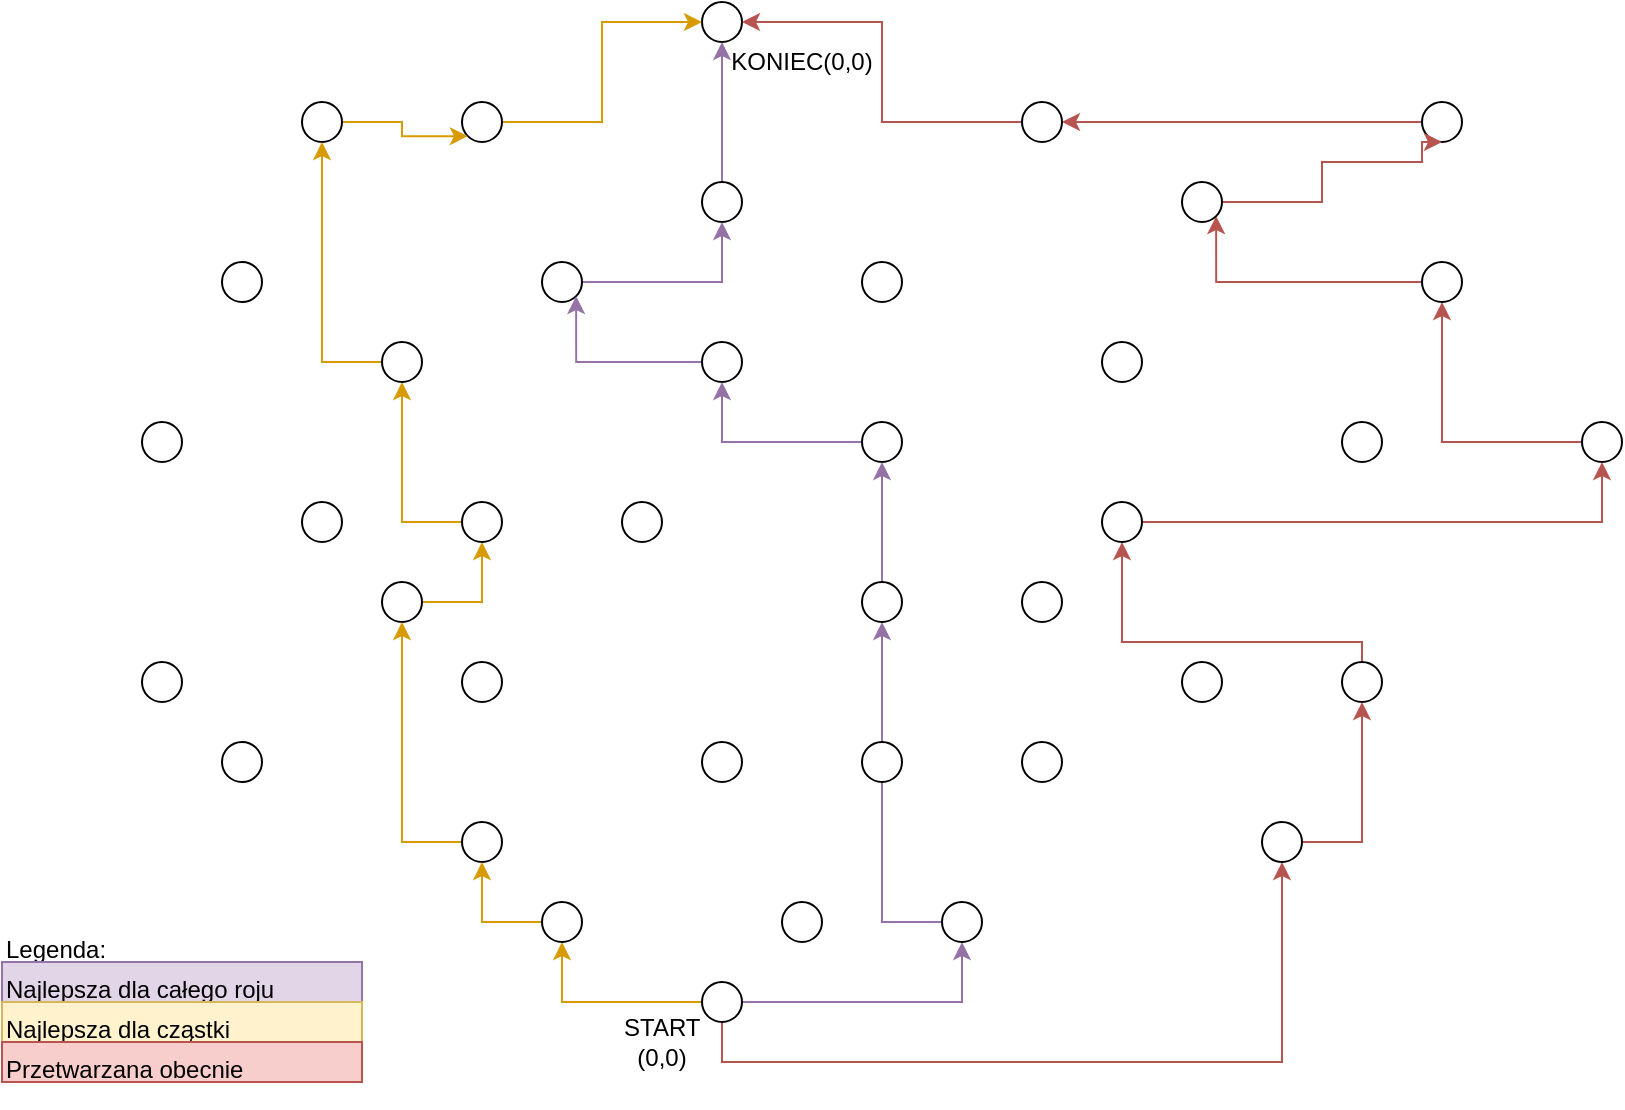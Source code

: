 <mxfile version="12.4.2" type="device" pages="1"><diagram id="Qqohww7ZUEu5HxtRNywZ" name="Page-1"><mxGraphModel dx="964" dy="588" grid="1" gridSize="10" guides="1" tooltips="1" connect="1" arrows="1" fold="1" page="1" pageScale="1" pageWidth="827" pageHeight="1169" math="0" shadow="0"><root><mxCell id="0"/><mxCell id="1" parent="0"/><mxCell id="H_s1Uj9uj9cS5yw5Dwes-51" style="edgeStyle=orthogonalEdgeStyle;rounded=0;orthogonalLoop=1;jettySize=auto;html=1;entryX=0.5;entryY=1;entryDx=0;entryDy=0;fillColor=#e1d5e7;strokeColor=#9673a6;" edge="1" parent="1" source="H_s1Uj9uj9cS5yw5Dwes-1" target="H_s1Uj9uj9cS5yw5Dwes-8"><mxGeometry relative="1" as="geometry"/></mxCell><mxCell id="H_s1Uj9uj9cS5yw5Dwes-59" style="edgeStyle=orthogonalEdgeStyle;rounded=0;orthogonalLoop=1;jettySize=auto;html=1;entryX=0.5;entryY=1;entryDx=0;entryDy=0;fillColor=#ffe6cc;strokeColor=#d79b00;" edge="1" parent="1" source="H_s1Uj9uj9cS5yw5Dwes-1" target="H_s1Uj9uj9cS5yw5Dwes-41"><mxGeometry relative="1" as="geometry"/></mxCell><mxCell id="H_s1Uj9uj9cS5yw5Dwes-67" style="edgeStyle=orthogonalEdgeStyle;rounded=0;orthogonalLoop=1;jettySize=auto;html=1;entryX=0.5;entryY=1;entryDx=0;entryDy=0;fillColor=#f8cecc;strokeColor=#b85450;" edge="1" parent="1" source="H_s1Uj9uj9cS5yw5Dwes-1" target="H_s1Uj9uj9cS5yw5Dwes-24"><mxGeometry relative="1" as="geometry"><Array as="points"><mxPoint x="360" y="550"/><mxPoint x="640" y="550"/></Array></mxGeometry></mxCell><mxCell id="H_s1Uj9uj9cS5yw5Dwes-1" value="" style="ellipse;whiteSpace=wrap;html=1;aspect=fixed;" vertex="1" parent="1"><mxGeometry x="350" y="510" width="20" height="20" as="geometry"/></mxCell><mxCell id="H_s1Uj9uj9cS5yw5Dwes-2" value="" style="ellipse;whiteSpace=wrap;html=1;aspect=fixed;" vertex="1" parent="1"><mxGeometry x="350" y="20" width="20" height="20" as="geometry"/></mxCell><mxCell id="H_s1Uj9uj9cS5yw5Dwes-74" style="edgeStyle=orthogonalEdgeStyle;rounded=0;orthogonalLoop=1;jettySize=auto;html=1;entryX=1;entryY=0.5;entryDx=0;entryDy=0;fillColor=#f8cecc;strokeColor=#b85450;" edge="1" parent="1" source="H_s1Uj9uj9cS5yw5Dwes-5" target="H_s1Uj9uj9cS5yw5Dwes-15"><mxGeometry relative="1" as="geometry"/></mxCell><mxCell id="H_s1Uj9uj9cS5yw5Dwes-5" value="" style="ellipse;whiteSpace=wrap;html=1;aspect=fixed;" vertex="1" parent="1"><mxGeometry x="710" y="70" width="20" height="20" as="geometry"/></mxCell><mxCell id="H_s1Uj9uj9cS5yw5Dwes-6" value="" style="ellipse;whiteSpace=wrap;html=1;aspect=fixed;" vertex="1" parent="1"><mxGeometry x="430" y="150" width="20" height="20" as="geometry"/></mxCell><mxCell id="H_s1Uj9uj9cS5yw5Dwes-62" style="edgeStyle=orthogonalEdgeStyle;rounded=0;orthogonalLoop=1;jettySize=auto;html=1;entryX=0.5;entryY=1;entryDx=0;entryDy=0;fillColor=#ffe6cc;strokeColor=#d79b00;" edge="1" parent="1" source="H_s1Uj9uj9cS5yw5Dwes-7" target="H_s1Uj9uj9cS5yw5Dwes-20"><mxGeometry relative="1" as="geometry"/></mxCell><mxCell id="H_s1Uj9uj9cS5yw5Dwes-7" value="" style="ellipse;whiteSpace=wrap;html=1;aspect=fixed;" vertex="1" parent="1"><mxGeometry x="190" y="310" width="20" height="20" as="geometry"/></mxCell><mxCell id="H_s1Uj9uj9cS5yw5Dwes-52" style="edgeStyle=orthogonalEdgeStyle;rounded=0;orthogonalLoop=1;jettySize=auto;html=1;entryX=0.5;entryY=1;entryDx=0;entryDy=0;fillColor=#e1d5e7;strokeColor=#9673a6;" edge="1" parent="1" source="H_s1Uj9uj9cS5yw5Dwes-8" target="H_s1Uj9uj9cS5yw5Dwes-38"><mxGeometry relative="1" as="geometry"/></mxCell><mxCell id="H_s1Uj9uj9cS5yw5Dwes-8" value="" style="ellipse;whiteSpace=wrap;html=1;aspect=fixed;" vertex="1" parent="1"><mxGeometry x="470" y="470" width="20" height="20" as="geometry"/></mxCell><mxCell id="H_s1Uj9uj9cS5yw5Dwes-9" value="" style="ellipse;whiteSpace=wrap;html=1;aspect=fixed;" vertex="1" parent="1"><mxGeometry x="510" y="310" width="20" height="20" as="geometry"/></mxCell><mxCell id="H_s1Uj9uj9cS5yw5Dwes-10" value="" style="ellipse;whiteSpace=wrap;html=1;aspect=fixed;" vertex="1" parent="1"><mxGeometry x="70" y="350" width="20" height="20" as="geometry"/></mxCell><mxCell id="H_s1Uj9uj9cS5yw5Dwes-71" style="edgeStyle=orthogonalEdgeStyle;rounded=0;orthogonalLoop=1;jettySize=auto;html=1;entryX=0.5;entryY=1;entryDx=0;entryDy=0;fillColor=#f8cecc;strokeColor=#b85450;" edge="1" parent="1" source="H_s1Uj9uj9cS5yw5Dwes-11" target="H_s1Uj9uj9cS5yw5Dwes-17"><mxGeometry relative="1" as="geometry"/></mxCell><mxCell id="H_s1Uj9uj9cS5yw5Dwes-11" value="" style="ellipse;whiteSpace=wrap;html=1;aspect=fixed;" vertex="1" parent="1"><mxGeometry x="790" y="230" width="20" height="20" as="geometry"/></mxCell><mxCell id="H_s1Uj9uj9cS5yw5Dwes-69" style="edgeStyle=orthogonalEdgeStyle;rounded=0;orthogonalLoop=1;jettySize=auto;html=1;entryX=0.5;entryY=1;entryDx=0;entryDy=0;fillColor=#f8cecc;strokeColor=#b85450;" edge="1" parent="1" source="H_s1Uj9uj9cS5yw5Dwes-12" target="H_s1Uj9uj9cS5yw5Dwes-21"><mxGeometry relative="1" as="geometry"><Array as="points"><mxPoint x="680" y="340"/><mxPoint x="560" y="340"/></Array></mxGeometry></mxCell><mxCell id="H_s1Uj9uj9cS5yw5Dwes-12" value="" style="ellipse;whiteSpace=wrap;html=1;aspect=fixed;" vertex="1" parent="1"><mxGeometry x="670" y="350" width="20" height="20" as="geometry"/></mxCell><mxCell id="H_s1Uj9uj9cS5yw5Dwes-66" style="edgeStyle=orthogonalEdgeStyle;rounded=0;orthogonalLoop=1;jettySize=auto;html=1;entryX=0;entryY=0.5;entryDx=0;entryDy=0;fillColor=#ffe6cc;strokeColor=#d79b00;" edge="1" parent="1" source="H_s1Uj9uj9cS5yw5Dwes-13" target="H_s1Uj9uj9cS5yw5Dwes-2"><mxGeometry relative="1" as="geometry"/></mxCell><mxCell id="H_s1Uj9uj9cS5yw5Dwes-13" value="" style="ellipse;whiteSpace=wrap;html=1;aspect=fixed;" vertex="1" parent="1"><mxGeometry x="230" y="70" width="20" height="20" as="geometry"/></mxCell><mxCell id="H_s1Uj9uj9cS5yw5Dwes-57" style="edgeStyle=orthogonalEdgeStyle;rounded=0;orthogonalLoop=1;jettySize=auto;html=1;entryX=0.5;entryY=1;entryDx=0;entryDy=0;fillColor=#e1d5e7;strokeColor=#9673a6;" edge="1" parent="1" source="H_s1Uj9uj9cS5yw5Dwes-14" target="H_s1Uj9uj9cS5yw5Dwes-2"><mxGeometry relative="1" as="geometry"/></mxCell><mxCell id="H_s1Uj9uj9cS5yw5Dwes-14" value="" style="ellipse;whiteSpace=wrap;html=1;aspect=fixed;" vertex="1" parent="1"><mxGeometry x="350" y="110" width="20" height="20" as="geometry"/></mxCell><mxCell id="H_s1Uj9uj9cS5yw5Dwes-75" style="edgeStyle=orthogonalEdgeStyle;rounded=0;orthogonalLoop=1;jettySize=auto;html=1;entryX=1;entryY=0.5;entryDx=0;entryDy=0;fillColor=#f8cecc;strokeColor=#b85450;" edge="1" parent="1" source="H_s1Uj9uj9cS5yw5Dwes-15" target="H_s1Uj9uj9cS5yw5Dwes-2"><mxGeometry relative="1" as="geometry"/></mxCell><mxCell id="H_s1Uj9uj9cS5yw5Dwes-15" value="" style="ellipse;whiteSpace=wrap;html=1;aspect=fixed;" vertex="1" parent="1"><mxGeometry x="510" y="70" width="20" height="20" as="geometry"/></mxCell><mxCell id="H_s1Uj9uj9cS5yw5Dwes-16" value="" style="ellipse;whiteSpace=wrap;html=1;aspect=fixed;" vertex="1" parent="1"><mxGeometry x="70" y="230" width="20" height="20" as="geometry"/></mxCell><mxCell id="H_s1Uj9uj9cS5yw5Dwes-72" style="edgeStyle=orthogonalEdgeStyle;rounded=0;orthogonalLoop=1;jettySize=auto;html=1;entryX=1;entryY=1;entryDx=0;entryDy=0;fillColor=#f8cecc;strokeColor=#b85450;" edge="1" parent="1" source="H_s1Uj9uj9cS5yw5Dwes-17" target="H_s1Uj9uj9cS5yw5Dwes-19"><mxGeometry relative="1" as="geometry"/></mxCell><mxCell id="H_s1Uj9uj9cS5yw5Dwes-17" value="" style="ellipse;whiteSpace=wrap;html=1;aspect=fixed;" vertex="1" parent="1"><mxGeometry x="710" y="150" width="20" height="20" as="geometry"/></mxCell><mxCell id="H_s1Uj9uj9cS5yw5Dwes-18" value="" style="ellipse;whiteSpace=wrap;html=1;aspect=fixed;" vertex="1" parent="1"><mxGeometry x="550" y="190" width="20" height="20" as="geometry"/></mxCell><mxCell id="H_s1Uj9uj9cS5yw5Dwes-73" style="edgeStyle=orthogonalEdgeStyle;rounded=0;orthogonalLoop=1;jettySize=auto;html=1;entryX=0.5;entryY=1;entryDx=0;entryDy=0;fillColor=#f8cecc;strokeColor=#b85450;" edge="1" parent="1" source="H_s1Uj9uj9cS5yw5Dwes-19" target="H_s1Uj9uj9cS5yw5Dwes-5"><mxGeometry relative="1" as="geometry"><Array as="points"><mxPoint x="660" y="120"/><mxPoint x="660" y="100"/><mxPoint x="710" y="100"/><mxPoint x="710" y="90"/></Array></mxGeometry></mxCell><mxCell id="H_s1Uj9uj9cS5yw5Dwes-19" value="" style="ellipse;whiteSpace=wrap;html=1;aspect=fixed;" vertex="1" parent="1"><mxGeometry x="590" y="110" width="20" height="20" as="geometry"/></mxCell><mxCell id="H_s1Uj9uj9cS5yw5Dwes-63" style="edgeStyle=orthogonalEdgeStyle;rounded=0;orthogonalLoop=1;jettySize=auto;html=1;fillColor=#ffe6cc;strokeColor=#d79b00;" edge="1" parent="1" source="H_s1Uj9uj9cS5yw5Dwes-20" target="H_s1Uj9uj9cS5yw5Dwes-34"><mxGeometry relative="1" as="geometry"/></mxCell><mxCell id="H_s1Uj9uj9cS5yw5Dwes-20" value="" style="ellipse;whiteSpace=wrap;html=1;aspect=fixed;" vertex="1" parent="1"><mxGeometry x="230" y="270" width="20" height="20" as="geometry"/></mxCell><mxCell id="H_s1Uj9uj9cS5yw5Dwes-70" style="edgeStyle=orthogonalEdgeStyle;rounded=0;orthogonalLoop=1;jettySize=auto;html=1;entryX=0.5;entryY=1;entryDx=0;entryDy=0;fillColor=#f8cecc;strokeColor=#b85450;" edge="1" parent="1" source="H_s1Uj9uj9cS5yw5Dwes-21" target="H_s1Uj9uj9cS5yw5Dwes-11"><mxGeometry relative="1" as="geometry"/></mxCell><mxCell id="H_s1Uj9uj9cS5yw5Dwes-21" value="" style="ellipse;whiteSpace=wrap;html=1;aspect=fixed;" vertex="1" parent="1"><mxGeometry x="550" y="270" width="20" height="20" as="geometry"/></mxCell><mxCell id="H_s1Uj9uj9cS5yw5Dwes-22" value="" style="ellipse;whiteSpace=wrap;html=1;aspect=fixed;" vertex="1" parent="1"><mxGeometry x="350" y="390" width="20" height="20" as="geometry"/></mxCell><mxCell id="H_s1Uj9uj9cS5yw5Dwes-65" style="edgeStyle=orthogonalEdgeStyle;rounded=0;orthogonalLoop=1;jettySize=auto;html=1;entryX=0;entryY=1;entryDx=0;entryDy=0;fillColor=#ffe6cc;strokeColor=#d79b00;" edge="1" parent="1" source="H_s1Uj9uj9cS5yw5Dwes-23" target="H_s1Uj9uj9cS5yw5Dwes-13"><mxGeometry relative="1" as="geometry"/></mxCell><mxCell id="H_s1Uj9uj9cS5yw5Dwes-23" value="" style="ellipse;whiteSpace=wrap;html=1;aspect=fixed;" vertex="1" parent="1"><mxGeometry x="150" y="70" width="20" height="20" as="geometry"/></mxCell><mxCell id="H_s1Uj9uj9cS5yw5Dwes-68" style="edgeStyle=orthogonalEdgeStyle;rounded=0;orthogonalLoop=1;jettySize=auto;html=1;entryX=0.5;entryY=1;entryDx=0;entryDy=0;fillColor=#f8cecc;strokeColor=#b85450;" edge="1" parent="1" source="H_s1Uj9uj9cS5yw5Dwes-24" target="H_s1Uj9uj9cS5yw5Dwes-12"><mxGeometry relative="1" as="geometry"/></mxCell><mxCell id="H_s1Uj9uj9cS5yw5Dwes-24" value="" style="ellipse;whiteSpace=wrap;html=1;aspect=fixed;" vertex="1" parent="1"><mxGeometry x="630" y="430" width="20" height="20" as="geometry"/></mxCell><mxCell id="H_s1Uj9uj9cS5yw5Dwes-25" value="" style="ellipse;whiteSpace=wrap;html=1;aspect=fixed;" vertex="1" parent="1"><mxGeometry x="110" y="390" width="20" height="20" as="geometry"/></mxCell><mxCell id="H_s1Uj9uj9cS5yw5Dwes-56" style="edgeStyle=orthogonalEdgeStyle;rounded=0;orthogonalLoop=1;jettySize=auto;html=1;entryX=0.5;entryY=1;entryDx=0;entryDy=0;fillColor=#e1d5e7;strokeColor=#9673a6;" edge="1" parent="1" source="H_s1Uj9uj9cS5yw5Dwes-26" target="H_s1Uj9uj9cS5yw5Dwes-14"><mxGeometry relative="1" as="geometry"/></mxCell><mxCell id="H_s1Uj9uj9cS5yw5Dwes-26" value="" style="ellipse;whiteSpace=wrap;html=1;aspect=fixed;" vertex="1" parent="1"><mxGeometry x="270" y="150" width="20" height="20" as="geometry"/></mxCell><mxCell id="H_s1Uj9uj9cS5yw5Dwes-27" value="" style="ellipse;whiteSpace=wrap;html=1;aspect=fixed;" vertex="1" parent="1"><mxGeometry x="110" y="150" width="20" height="20" as="geometry"/></mxCell><mxCell id="H_s1Uj9uj9cS5yw5Dwes-28" value="" style="ellipse;whiteSpace=wrap;html=1;aspect=fixed;" vertex="1" parent="1"><mxGeometry x="670" y="230" width="20" height="20" as="geometry"/></mxCell><mxCell id="H_s1Uj9uj9cS5yw5Dwes-29" value="" style="ellipse;whiteSpace=wrap;html=1;aspect=fixed;" vertex="1" parent="1"><mxGeometry x="430" y="390" width="20" height="20" as="geometry"/></mxCell><mxCell id="H_s1Uj9uj9cS5yw5Dwes-30" value="" style="ellipse;whiteSpace=wrap;html=1;aspect=fixed;" vertex="1" parent="1"><mxGeometry x="590" y="350" width="20" height="20" as="geometry"/></mxCell><mxCell id="H_s1Uj9uj9cS5yw5Dwes-31" value="" style="ellipse;whiteSpace=wrap;html=1;aspect=fixed;" vertex="1" parent="1"><mxGeometry x="150" y="270" width="20" height="20" as="geometry"/></mxCell><mxCell id="H_s1Uj9uj9cS5yw5Dwes-32" value="" style="ellipse;whiteSpace=wrap;html=1;aspect=fixed;" vertex="1" parent="1"><mxGeometry x="230" y="350" width="20" height="20" as="geometry"/></mxCell><mxCell id="H_s1Uj9uj9cS5yw5Dwes-55" style="edgeStyle=orthogonalEdgeStyle;rounded=0;orthogonalLoop=1;jettySize=auto;html=1;entryX=1;entryY=1;entryDx=0;entryDy=0;fillColor=#e1d5e7;strokeColor=#9673a6;" edge="1" parent="1" source="H_s1Uj9uj9cS5yw5Dwes-33" target="H_s1Uj9uj9cS5yw5Dwes-26"><mxGeometry relative="1" as="geometry"/></mxCell><mxCell id="H_s1Uj9uj9cS5yw5Dwes-33" value="" style="ellipse;whiteSpace=wrap;html=1;aspect=fixed;" vertex="1" parent="1"><mxGeometry x="350" y="190" width="20" height="20" as="geometry"/></mxCell><mxCell id="H_s1Uj9uj9cS5yw5Dwes-64" style="edgeStyle=orthogonalEdgeStyle;rounded=0;orthogonalLoop=1;jettySize=auto;html=1;entryX=0.5;entryY=1;entryDx=0;entryDy=0;fillColor=#ffe6cc;strokeColor=#d79b00;" edge="1" parent="1" source="H_s1Uj9uj9cS5yw5Dwes-34" target="H_s1Uj9uj9cS5yw5Dwes-23"><mxGeometry relative="1" as="geometry"/></mxCell><mxCell id="H_s1Uj9uj9cS5yw5Dwes-34" value="" style="ellipse;whiteSpace=wrap;html=1;aspect=fixed;" vertex="1" parent="1"><mxGeometry x="190" y="190" width="20" height="20" as="geometry"/></mxCell><mxCell id="H_s1Uj9uj9cS5yw5Dwes-35" value="" style="ellipse;whiteSpace=wrap;html=1;aspect=fixed;" vertex="1" parent="1"><mxGeometry x="510" y="390" width="20" height="20" as="geometry"/></mxCell><mxCell id="H_s1Uj9uj9cS5yw5Dwes-54" style="edgeStyle=orthogonalEdgeStyle;rounded=0;orthogonalLoop=1;jettySize=auto;html=1;entryX=0.5;entryY=1;entryDx=0;entryDy=0;fillColor=#e1d5e7;strokeColor=#9673a6;" edge="1" parent="1" source="H_s1Uj9uj9cS5yw5Dwes-36" target="H_s1Uj9uj9cS5yw5Dwes-33"><mxGeometry relative="1" as="geometry"/></mxCell><mxCell id="H_s1Uj9uj9cS5yw5Dwes-36" value="" style="ellipse;whiteSpace=wrap;html=1;aspect=fixed;" vertex="1" parent="1"><mxGeometry x="430" y="230" width="20" height="20" as="geometry"/></mxCell><mxCell id="H_s1Uj9uj9cS5yw5Dwes-37" value="" style="ellipse;whiteSpace=wrap;html=1;aspect=fixed;" vertex="1" parent="1"><mxGeometry x="310" y="270" width="20" height="20" as="geometry"/></mxCell><mxCell id="H_s1Uj9uj9cS5yw5Dwes-53" style="edgeStyle=orthogonalEdgeStyle;rounded=0;orthogonalLoop=1;jettySize=auto;html=1;fillColor=#e1d5e7;strokeColor=#9673a6;" edge="1" parent="1" source="H_s1Uj9uj9cS5yw5Dwes-38" target="H_s1Uj9uj9cS5yw5Dwes-36"><mxGeometry relative="1" as="geometry"/></mxCell><mxCell id="H_s1Uj9uj9cS5yw5Dwes-38" value="" style="ellipse;whiteSpace=wrap;html=1;aspect=fixed;" vertex="1" parent="1"><mxGeometry x="430" y="310" width="20" height="20" as="geometry"/></mxCell><mxCell id="H_s1Uj9uj9cS5yw5Dwes-61" style="edgeStyle=orthogonalEdgeStyle;rounded=0;orthogonalLoop=1;jettySize=auto;html=1;entryX=0.5;entryY=1;entryDx=0;entryDy=0;fillColor=#ffe6cc;strokeColor=#d79b00;" edge="1" parent="1" source="H_s1Uj9uj9cS5yw5Dwes-39" target="H_s1Uj9uj9cS5yw5Dwes-7"><mxGeometry relative="1" as="geometry"/></mxCell><mxCell id="H_s1Uj9uj9cS5yw5Dwes-39" value="" style="ellipse;whiteSpace=wrap;html=1;aspect=fixed;" vertex="1" parent="1"><mxGeometry x="230" y="430" width="20" height="20" as="geometry"/></mxCell><mxCell id="H_s1Uj9uj9cS5yw5Dwes-40" value="" style="ellipse;whiteSpace=wrap;html=1;aspect=fixed;" vertex="1" parent="1"><mxGeometry x="390" y="470" width="20" height="20" as="geometry"/></mxCell><mxCell id="H_s1Uj9uj9cS5yw5Dwes-60" style="edgeStyle=orthogonalEdgeStyle;rounded=0;orthogonalLoop=1;jettySize=auto;html=1;entryX=0.5;entryY=1;entryDx=0;entryDy=0;fillColor=#ffe6cc;strokeColor=#d79b00;" edge="1" parent="1" source="H_s1Uj9uj9cS5yw5Dwes-41" target="H_s1Uj9uj9cS5yw5Dwes-39"><mxGeometry relative="1" as="geometry"/></mxCell><mxCell id="H_s1Uj9uj9cS5yw5Dwes-41" value="" style="ellipse;whiteSpace=wrap;html=1;aspect=fixed;" vertex="1" parent="1"><mxGeometry x="270" y="470" width="20" height="20" as="geometry"/></mxCell><mxCell id="H_s1Uj9uj9cS5yw5Dwes-76" value="START (0,0)" style="text;html=1;strokeColor=none;fillColor=none;align=center;verticalAlign=middle;whiteSpace=wrap;rounded=0;" vertex="1" parent="1"><mxGeometry x="310" y="530" width="40" height="20" as="geometry"/></mxCell><mxCell id="H_s1Uj9uj9cS5yw5Dwes-77" value="KONIEC(0,0)" style="text;html=1;strokeColor=none;fillColor=none;align=center;verticalAlign=middle;whiteSpace=wrap;rounded=0;" vertex="1" parent="1"><mxGeometry x="380" y="40" width="40" height="20" as="geometry"/></mxCell><mxCell id="H_s1Uj9uj9cS5yw5Dwes-78" value="Legenda:&lt;br&gt;" style="text;html=1;strokeColor=none;fillColor=none;align=left;verticalAlign=top;whiteSpace=wrap;rounded=0;" vertex="1" parent="1"><mxGeometry y="480" width="180" height="20" as="geometry"/></mxCell><mxCell id="H_s1Uj9uj9cS5yw5Dwes-81" value="Najlepsza dla całego roju" style="text;html=1;strokeColor=#9673a6;fillColor=#e1d5e7;align=left;verticalAlign=top;whiteSpace=wrap;rounded=0;" vertex="1" parent="1"><mxGeometry y="500" width="180" height="20" as="geometry"/></mxCell><mxCell id="H_s1Uj9uj9cS5yw5Dwes-82" value="&lt;span style=&quot;color: rgba(0 , 0 , 0 , 0) ; font-family: monospace ; font-size: 0px&quot;&gt;%3CmxGraphModel%3E%3Croot%3E%3CmxCell%20id%3D%220%22%2F%3E%3CmxCell%20id%3D%221%22%20parent%3D%220%22%2F%3E%3CmxCell%20id%3D%222%22%20value%3D%22Legenda%3A%26lt%3Bbr%26gt%3B%22%20style%3D%22text%3Bhtml%3D1%3BstrokeColor%3Dnone%3BfillColor%3Dnone%3Balign%3Dleft%3BverticalAlign%3Dtop%3BwhiteSpace%3Dwrap%3Brounded%3D0%3B%22%20vertex%3D%221%22%20parent%3D%221%22%3E%3CmxGeometry%20y%3D%22500%22%20width%3D%22180%22%20height%3D%2220%22%20as%3D%22geometry%22%2F%3E%3C%2FmxCell%3E%3C%2Froot%3E%3C%2FmxGraphModel%3E&lt;/span&gt;" style="text;html=1;align=center;verticalAlign=middle;resizable=0;points=[];;autosize=1;" vertex="1" parent="1"><mxGeometry x="61" y="553" width="20" height="20" as="geometry"/></mxCell><mxCell id="H_s1Uj9uj9cS5yw5Dwes-83" value="Najlepsza dla cząstki" style="text;html=1;strokeColor=#d6b656;fillColor=#fff2cc;align=left;verticalAlign=top;whiteSpace=wrap;rounded=0;" vertex="1" parent="1"><mxGeometry y="520" width="180" height="20" as="geometry"/></mxCell><mxCell id="H_s1Uj9uj9cS5yw5Dwes-84" value="Przetwarzana obecnie" style="text;html=1;strokeColor=#b85450;fillColor=#f8cecc;align=left;verticalAlign=top;whiteSpace=wrap;rounded=0;" vertex="1" parent="1"><mxGeometry y="540" width="180" height="20" as="geometry"/></mxCell></root></mxGraphModel></diagram></mxfile>